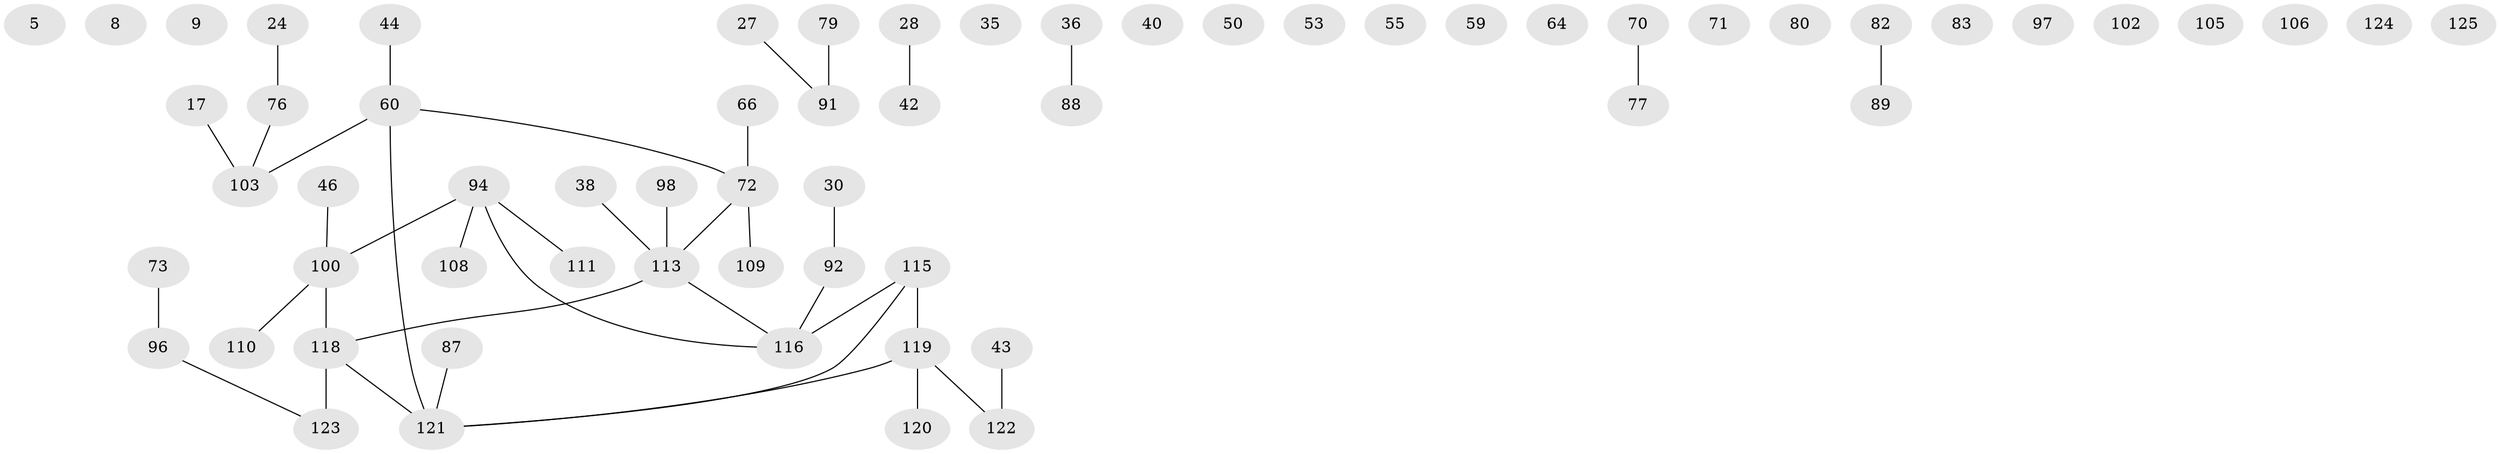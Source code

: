 // original degree distribution, {3: 0.16, 5: 0.008, 0: 0.152, 1: 0.28, 2: 0.32, 4: 0.08}
// Generated by graph-tools (version 1.1) at 2025/39/03/09/25 04:39:43]
// undirected, 62 vertices, 41 edges
graph export_dot {
graph [start="1"]
  node [color=gray90,style=filled];
  5;
  8;
  9;
  17;
  24;
  27;
  28;
  30;
  35;
  36;
  38;
  40;
  42;
  43;
  44;
  46;
  50;
  53;
  55;
  59;
  60 [super="+33"];
  64;
  66;
  70 [super="+14"];
  71;
  72 [super="+56+6"];
  73;
  76;
  77;
  79 [super="+20+22"];
  80;
  82;
  83;
  87;
  88;
  89;
  91;
  92;
  94;
  96;
  97;
  98;
  100 [super="+49"];
  102;
  103;
  105;
  106;
  108;
  109;
  110 [super="+58"];
  111;
  113 [super="+29+48+13+99"];
  115 [super="+93"];
  116 [super="+15+26"];
  118 [super="+86"];
  119 [super="+54+65"];
  120 [super="+1+7+117"];
  121 [super="+74+21+101+81+67+68+52+112"];
  122;
  123 [super="+114"];
  124;
  125;
  17 -- 103;
  24 -- 76;
  27 -- 91;
  28 -- 42;
  30 -- 92;
  36 -- 88;
  38 -- 113;
  43 -- 122;
  44 -- 60;
  46 -- 100;
  60 -- 103 [weight=2];
  60 -- 72;
  60 -- 121 [weight=2];
  66 -- 72;
  70 -- 77;
  72 -- 113;
  72 -- 109;
  73 -- 96;
  76 -- 103;
  79 -- 91;
  82 -- 89;
  87 -- 121;
  92 -- 116;
  94 -- 108;
  94 -- 111;
  94 -- 116;
  94 -- 100;
  96 -- 123;
  98 -- 113;
  100 -- 110 [weight=2];
  100 -- 118;
  113 -- 116;
  113 -- 118;
  115 -- 116 [weight=2];
  115 -- 119;
  115 -- 121;
  118 -- 121;
  118 -- 123 [weight=2];
  119 -- 120 [weight=2];
  119 -- 122;
  119 -- 121;
}
